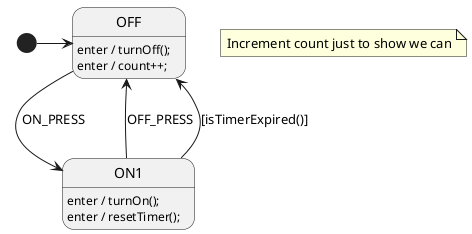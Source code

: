 @startuml LightSm

' STATES
state OFF
state ON1

' STATE HANDLERS
[*] -> OFF

OFF: enter / turnOff();
OFF: enter / count++;
OFF --> ON1: ON_PRESS

note "Increment count just to show we can" as N1

ON1: enter / turnOn();
ON1: enter / resetTimer();
ON1 --> OFF: OFF_PRESS
ON1 --> OFF: [isTimerExpired()]


/'! $CONFIG : toml
# This is a TOML comment line

SmRunnerSettings.transpilerId = "JavaScript"

# Below is a TOML "table"
# It's like a prefix for all the keys below it until the next table
[RenderConfig]
VariableDeclarations = """
    // needs to be set before running the state machine
    myInterface: null,
    """

DefaultAnyExpTemplate = "{VarsPath}myInterface.{AutoNameCopy()}"
'/
@enduml
